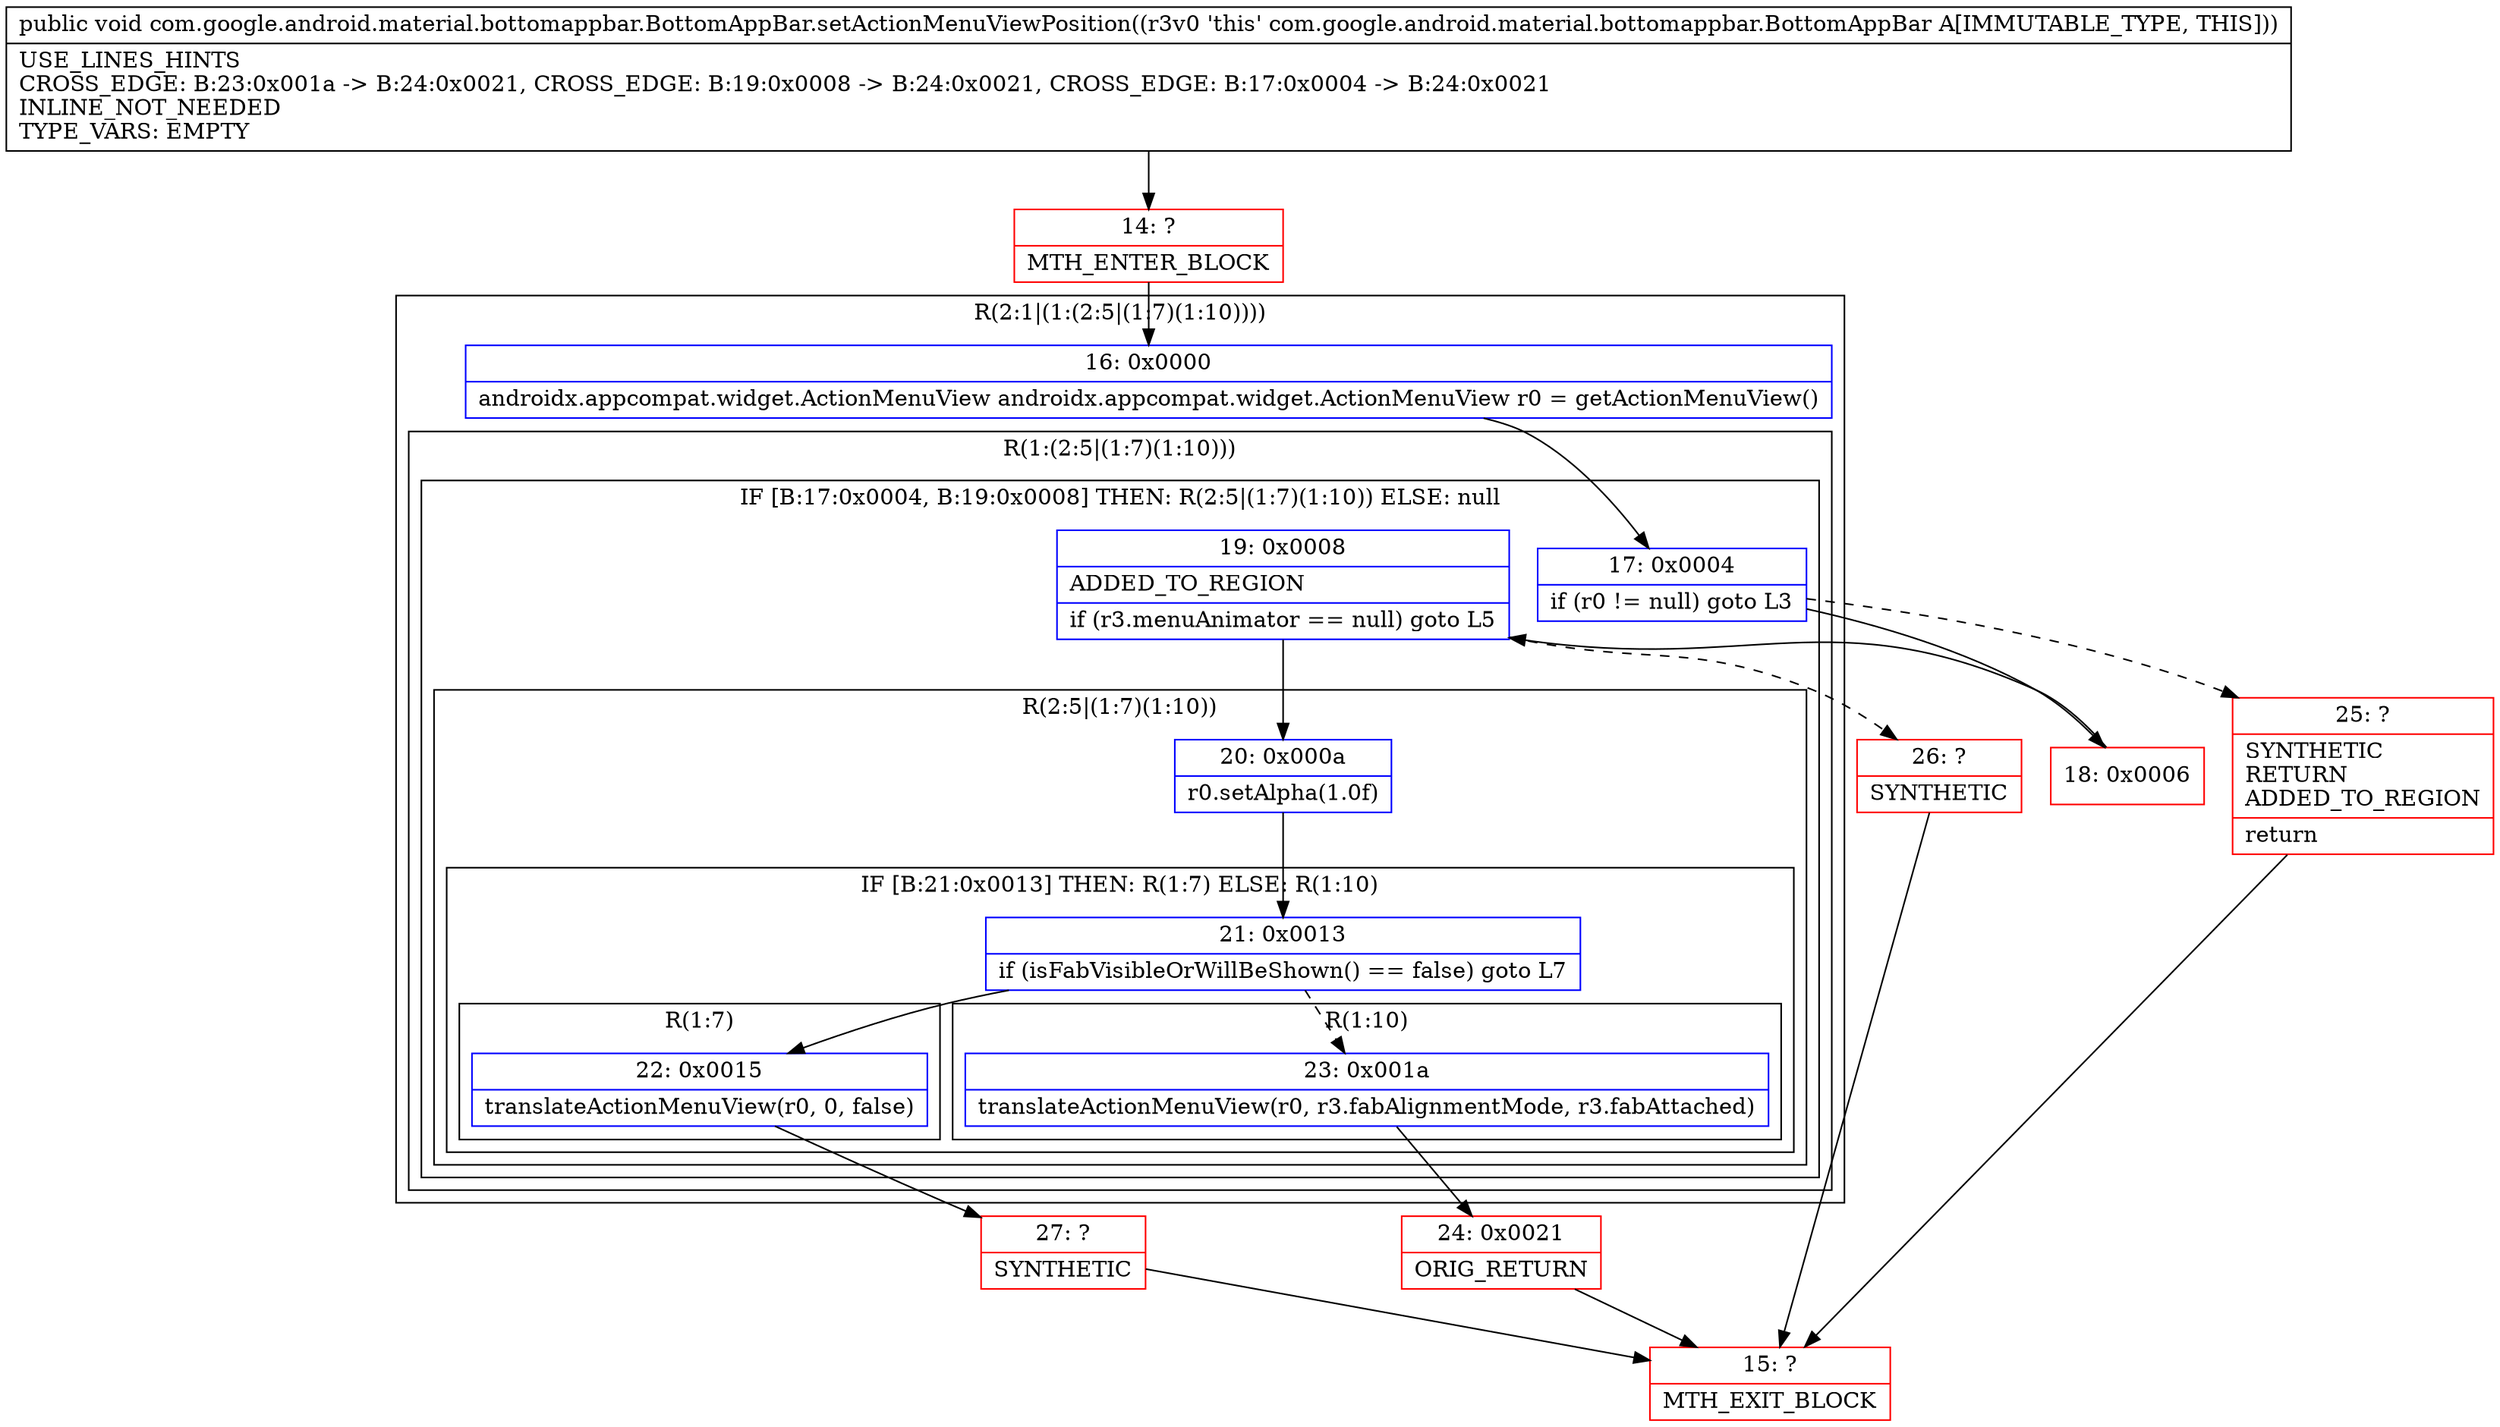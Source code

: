 digraph "CFG forcom.google.android.material.bottomappbar.BottomAppBar.setActionMenuViewPosition()V" {
subgraph cluster_Region_1099175016 {
label = "R(2:1|(1:(2:5|(1:7)(1:10))))";
node [shape=record,color=blue];
Node_16 [shape=record,label="{16\:\ 0x0000|androidx.appcompat.widget.ActionMenuView androidx.appcompat.widget.ActionMenuView r0 = getActionMenuView()\l}"];
subgraph cluster_Region_1669249547 {
label = "R(1:(2:5|(1:7)(1:10)))";
node [shape=record,color=blue];
subgraph cluster_IfRegion_228357825 {
label = "IF [B:17:0x0004, B:19:0x0008] THEN: R(2:5|(1:7)(1:10)) ELSE: null";
node [shape=record,color=blue];
Node_17 [shape=record,label="{17\:\ 0x0004|if (r0 != null) goto L3\l}"];
Node_19 [shape=record,label="{19\:\ 0x0008|ADDED_TO_REGION\l|if (r3.menuAnimator == null) goto L5\l}"];
subgraph cluster_Region_1274834794 {
label = "R(2:5|(1:7)(1:10))";
node [shape=record,color=blue];
Node_20 [shape=record,label="{20\:\ 0x000a|r0.setAlpha(1.0f)\l}"];
subgraph cluster_IfRegion_1913256271 {
label = "IF [B:21:0x0013] THEN: R(1:7) ELSE: R(1:10)";
node [shape=record,color=blue];
Node_21 [shape=record,label="{21\:\ 0x0013|if (isFabVisibleOrWillBeShown() == false) goto L7\l}"];
subgraph cluster_Region_73975163 {
label = "R(1:7)";
node [shape=record,color=blue];
Node_22 [shape=record,label="{22\:\ 0x0015|translateActionMenuView(r0, 0, false)\l}"];
}
subgraph cluster_Region_1705948874 {
label = "R(1:10)";
node [shape=record,color=blue];
Node_23 [shape=record,label="{23\:\ 0x001a|translateActionMenuView(r0, r3.fabAlignmentMode, r3.fabAttached)\l}"];
}
}
}
}
}
}
Node_14 [shape=record,color=red,label="{14\:\ ?|MTH_ENTER_BLOCK\l}"];
Node_18 [shape=record,color=red,label="{18\:\ 0x0006}"];
Node_27 [shape=record,color=red,label="{27\:\ ?|SYNTHETIC\l}"];
Node_15 [shape=record,color=red,label="{15\:\ ?|MTH_EXIT_BLOCK\l}"];
Node_24 [shape=record,color=red,label="{24\:\ 0x0021|ORIG_RETURN\l}"];
Node_26 [shape=record,color=red,label="{26\:\ ?|SYNTHETIC\l}"];
Node_25 [shape=record,color=red,label="{25\:\ ?|SYNTHETIC\lRETURN\lADDED_TO_REGION\l|return\l}"];
MethodNode[shape=record,label="{public void com.google.android.material.bottomappbar.BottomAppBar.setActionMenuViewPosition((r3v0 'this' com.google.android.material.bottomappbar.BottomAppBar A[IMMUTABLE_TYPE, THIS]))  | USE_LINES_HINTS\lCROSS_EDGE: B:23:0x001a \-\> B:24:0x0021, CROSS_EDGE: B:19:0x0008 \-\> B:24:0x0021, CROSS_EDGE: B:17:0x0004 \-\> B:24:0x0021\lINLINE_NOT_NEEDED\lTYPE_VARS: EMPTY\l}"];
MethodNode -> Node_14;Node_16 -> Node_17;
Node_17 -> Node_18;
Node_17 -> Node_25[style=dashed];
Node_19 -> Node_20;
Node_19 -> Node_26[style=dashed];
Node_20 -> Node_21;
Node_21 -> Node_22;
Node_21 -> Node_23[style=dashed];
Node_22 -> Node_27;
Node_23 -> Node_24;
Node_14 -> Node_16;
Node_18 -> Node_19;
Node_27 -> Node_15;
Node_24 -> Node_15;
Node_26 -> Node_15;
Node_25 -> Node_15;
}

